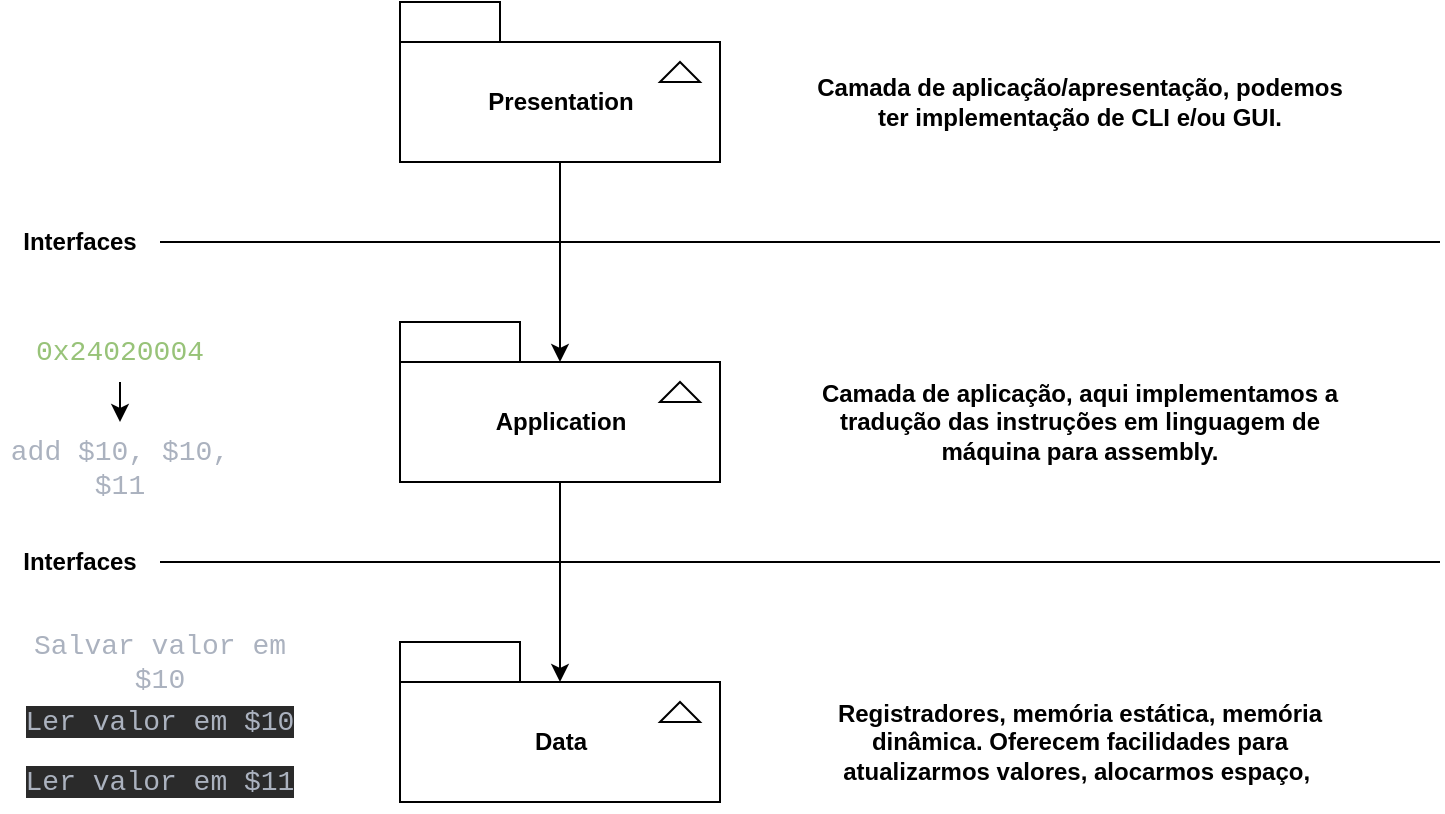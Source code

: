 <mxfile>
    <diagram id="YsjphBZUTNlYhrz_t35F" name="Model-Diagram">
        <mxGraphModel dx="727" dy="437" grid="1" gridSize="10" guides="1" tooltips="1" connect="1" arrows="1" fold="1" page="0" pageScale="1" pageWidth="827" pageHeight="1169" math="0" shadow="0">
            <root>
                <mxCell id="0"/>
                <mxCell id="1" parent="0"/>
                <mxCell id="2" value="Presentation" style="shape=folder;fontStyle=1;tabWidth=50;tabHeight=20;tabPosition=left;html=1;boundedLbl=1;folderSymbol=triangle;" vertex="1" parent="1">
                    <mxGeometry x="320" y="120" width="160" height="80" as="geometry"/>
                </mxCell>
                <mxCell id="3" value="Application" style="shape=folder;fontStyle=1;tabWidth=60;tabHeight=20;tabPosition=left;html=1;boundedLbl=1;folderSymbol=triangle;" vertex="1" parent="1">
                    <mxGeometry x="320" y="280" width="160" height="80" as="geometry"/>
                </mxCell>
                <mxCell id="4" value="Camada de aplicação/apresentação, podemos ter implementação de CLI e/ou GUI." style="text;html=1;strokeColor=none;fillColor=none;align=center;verticalAlign=middle;whiteSpace=wrap;rounded=0;fontStyle=1" vertex="1" parent="1">
                    <mxGeometry x="520" y="140" width="280" height="60" as="geometry"/>
                </mxCell>
                <mxCell id="5" value="Camada de aplicação, aqui implementamos a tradução das instruções em linguagem de máquina para assembly." style="text;html=1;strokeColor=none;fillColor=none;align=center;verticalAlign=middle;whiteSpace=wrap;rounded=0;fontStyle=1" vertex="1" parent="1">
                    <mxGeometry x="520" y="300" width="280" height="60" as="geometry"/>
                </mxCell>
                <mxCell id="6" value="Data" style="shape=folder;fontStyle=1;tabWidth=60;tabHeight=20;tabPosition=left;html=1;boundedLbl=1;folderSymbol=triangle;" vertex="1" parent="1">
                    <mxGeometry x="320" y="440" width="160" height="80" as="geometry"/>
                </mxCell>
                <mxCell id="7" value="Registradores, memória estática, memória dinâmica. Oferecem facilidades para atualizarmos valores, alocarmos espaço,&amp;nbsp;" style="text;html=1;strokeColor=none;fillColor=none;align=center;verticalAlign=middle;whiteSpace=wrap;rounded=0;fontStyle=1" vertex="1" parent="1">
                    <mxGeometry x="520" y="460" width="280" height="60" as="geometry"/>
                </mxCell>
                <mxCell id="8" value="" style="endArrow=none;html=1;" edge="1" parent="1">
                    <mxGeometry width="50" height="50" relative="1" as="geometry">
                        <mxPoint x="200" y="400" as="sourcePoint"/>
                        <mxPoint x="840" y="400" as="targetPoint"/>
                    </mxGeometry>
                </mxCell>
                <mxCell id="9" value="" style="endArrow=none;html=1;" edge="1" parent="1">
                    <mxGeometry width="50" height="50" relative="1" as="geometry">
                        <mxPoint x="200" y="240" as="sourcePoint"/>
                        <mxPoint x="840" y="240" as="targetPoint"/>
                    </mxGeometry>
                </mxCell>
                <mxCell id="10" value="&lt;b&gt;Interfaces&lt;/b&gt;" style="text;html=1;strokeColor=none;fillColor=none;align=center;verticalAlign=middle;whiteSpace=wrap;rounded=0;" vertex="1" parent="1">
                    <mxGeometry x="120" y="380" width="80" height="40" as="geometry"/>
                </mxCell>
                <mxCell id="11" value="&lt;b&gt;Interfaces&lt;/b&gt;" style="text;html=1;strokeColor=none;fillColor=none;align=center;verticalAlign=middle;whiteSpace=wrap;rounded=0;" vertex="1" parent="1">
                    <mxGeometry x="120" y="220" width="80" height="40" as="geometry"/>
                </mxCell>
                <mxCell id="12" value="" style="endArrow=classic;html=1;exitX=0.5;exitY=1;exitDx=0;exitDy=0;exitPerimeter=0;entryX=0;entryY=0;entryDx=80;entryDy=20;entryPerimeter=0;" edge="1" parent="1" source="3" target="6">
                    <mxGeometry width="50" height="50" relative="1" as="geometry">
                        <mxPoint x="500" y="360" as="sourcePoint"/>
                        <mxPoint x="550" y="310" as="targetPoint"/>
                    </mxGeometry>
                </mxCell>
                <mxCell id="13" value="" style="endArrow=classic;html=1;exitX=0.5;exitY=1;exitDx=0;exitDy=0;exitPerimeter=0;entryX=0;entryY=0;entryDx=80;entryDy=20;entryPerimeter=0;" edge="1" parent="1" source="2" target="3">
                    <mxGeometry width="50" height="50" relative="1" as="geometry">
                        <mxPoint x="500" y="360" as="sourcePoint"/>
                        <mxPoint x="550" y="310" as="targetPoint"/>
                    </mxGeometry>
                </mxCell>
                <mxCell id="20" style="edgeStyle=none;html=1;exitX=0.5;exitY=1;exitDx=0;exitDy=0;entryX=0.5;entryY=0;entryDx=0;entryDy=0;" edge="1" parent="1" source="18" target="19">
                    <mxGeometry relative="1" as="geometry"/>
                </mxCell>
                <mxCell id="18" value="&lt;span style=&quot;font-size: 10.5pt ; font-family: &amp;quot;courier new&amp;quot; ; color: rgb(152 , 195 , 121) ; background-color: transparent ; font-weight: 400 ; font-style: normal ; font-variant: normal ; text-decoration: none ; vertical-align: baseline&quot;&gt;0x24020004&lt;/span&gt;" style="text;whiteSpace=wrap;html=1;align=center;" vertex="1" parent="1">
                    <mxGeometry x="120" y="280" width="120" height="30" as="geometry"/>
                </mxCell>
                <mxCell id="19" value="&lt;font color=&quot;#abb2bf&quot; face=&quot;courier new&quot;&gt;&lt;span style=&quot;font-size: 14px&quot;&gt;add $10, $10, $11&lt;/span&gt;&lt;/font&gt;" style="text;whiteSpace=wrap;html=1;align=center;" vertex="1" parent="1">
                    <mxGeometry x="120" y="330" width="120" height="30" as="geometry"/>
                </mxCell>
                <mxCell id="22" value="&lt;font color=&quot;#abb2bf&quot; face=&quot;courier new&quot;&gt;&lt;span style=&quot;font-size: 14px&quot;&gt;Salvar valor em $10&lt;/span&gt;&lt;/font&gt;" style="text;whiteSpace=wrap;html=1;align=center;verticalAlign=middle;" vertex="1" parent="1">
                    <mxGeometry x="120" y="435" width="160" height="30" as="geometry"/>
                </mxCell>
                <mxCell id="23" value="&lt;span style=&quot;color: rgb(171 , 178 , 191) ; font-family: &amp;#34;courier new&amp;#34; ; font-size: 14px ; font-style: normal ; font-weight: 400 ; letter-spacing: normal ; text-indent: 0px ; text-transform: none ; word-spacing: 0px ; background-color: rgb(42 , 42 , 42) ; display: inline ; float: none&quot;&gt;Ler valor em $10&lt;/span&gt;" style="text;whiteSpace=wrap;html=1;align=center;verticalAlign=middle;" vertex="1" parent="1">
                    <mxGeometry x="120" y="465" width="160" height="30" as="geometry"/>
                </mxCell>
                <mxCell id="24" value="&lt;span style=&quot;color: rgb(171 , 178 , 191) ; font-family: &amp;#34;courier new&amp;#34; ; font-size: 14px ; font-style: normal ; font-weight: 400 ; letter-spacing: normal ; text-indent: 0px ; text-transform: none ; word-spacing: 0px ; background-color: rgb(42 , 42 , 42) ; display: inline ; float: none&quot;&gt;Ler valor em $11&lt;/span&gt;" style="text;whiteSpace=wrap;html=1;align=center;verticalAlign=middle;" vertex="1" parent="1">
                    <mxGeometry x="120" y="495" width="160" height="30" as="geometry"/>
                </mxCell>
            </root>
        </mxGraphModel>
    </diagram>
</mxfile>
